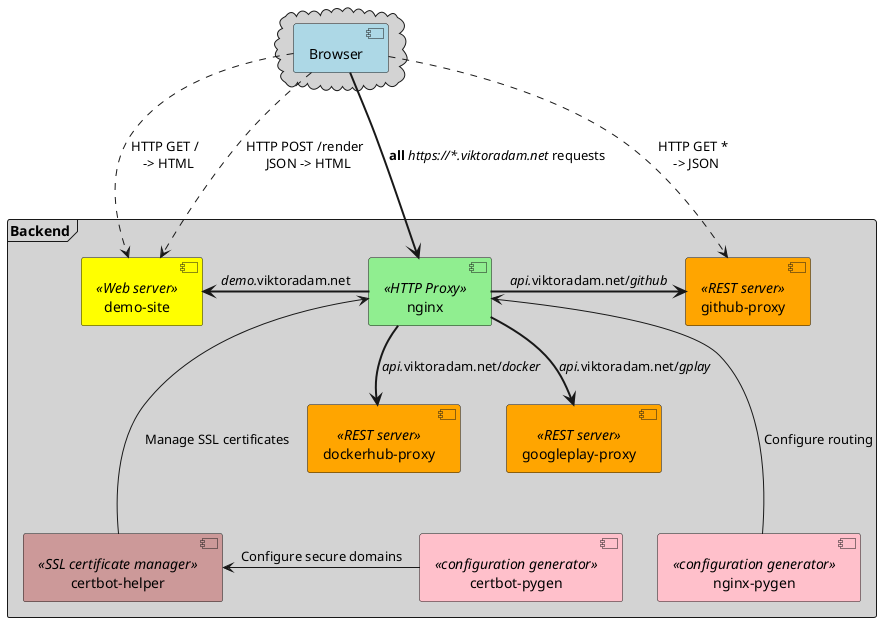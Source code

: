 @startuml

cloud #LightGrey {
    [Browser] #LightBlue
}

frame Backend #LightGrey {
    [nginx] << HTTP Proxy >> #LightGreen
    [demo-site] << Web server >> #Yellow
    [github-proxy] << REST server >> #Orange
    [dockerhub-proxy] << REST server >> #Orange
    [googleplay-proxy] << REST server >> #Orange
    
    [nginx-pygen] << configuration generator >> #Pink
    [certbot-pygen] << configuration generator >> #Pink
    [certbot-helper] << SSL certificate manager >> #c99
}

[Browser] =d=> [nginx] : <b>all</b> <i>https://*.viktoradam.net</i> requests

[nginx] =l=> [demo-site] : <i>demo.</i>viktoradam.net
[nginx] =r=> [github-proxy] : <i>api.</i>viktoradam.net/<i>github</i>
[nginx] =d=> [dockerhub-proxy] : <i>api.</i>viktoradam.net/<i>docker</i>
[nginx] =d=> [googleplay-proxy] : <i>api.</i>viktoradam.net/<i>gplay</i>

[nginx-pygen] --u-> [nginx] : Configure routing
[certbot-helper] --u-> [nginx] : Manage SSL certificates
[certbot-pygen] -l-> [certbot-helper] : Configure secure domains

[Browser] ..d.> [demo-site] : HTTP GET / \n -> HTML
[Browser] ..d.> [demo-site] : HTTP POST /render \n JSON -> HTML
[Browser] ..d.> [github-proxy] : HTTP GET * \n -> JSON

@enduml
